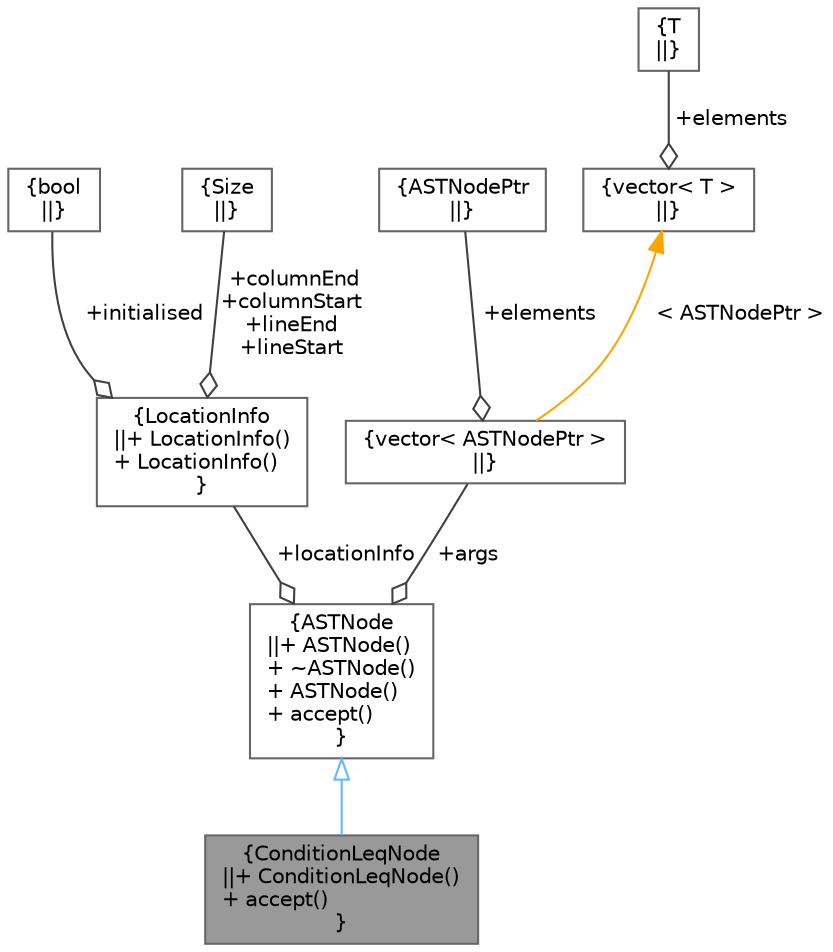 digraph "ConditionLeqNode"
{
 // INTERACTIVE_SVG=YES
 // LATEX_PDF_SIZE
  bgcolor="transparent";
  edge [fontname=Helvetica,fontsize=10,labelfontname=Helvetica,labelfontsize=10];
  node [fontname=Helvetica,fontsize=10,shape=box,height=0.2,width=0.4];
  Node1 [label="{ConditionLeqNode\n||+ ConditionLeqNode()\l+ accept()\l}",height=0.2,width=0.4,color="gray40", fillcolor="grey60", style="filled", fontcolor="black",tooltip=" "];
  Node2 -> Node1 [dir="back",color="steelblue1",style="solid",arrowtail="onormal"];
  Node2 [label="{ASTNode\n||+ ASTNode()\l+ ~ASTNode()\l+ ASTNode()\l+ accept()\l}",height=0.2,width=0.4,color="gray40", fillcolor="white", style="filled",URL="$structore_1_1data_1_1_a_s_t_node.html",tooltip=" "];
  Node3 -> Node2 [color="grey25",style="solid",label=" +locationInfo" ,arrowhead="odiamond"];
  Node3 [label="{LocationInfo\n||+ LocationInfo()\l+ LocationInfo()\l}",height=0.2,width=0.4,color="gray40", fillcolor="white", style="filled",URL="$structore_1_1data_1_1_location_info.html",tooltip=" "];
  Node4 -> Node3 [color="grey25",style="solid",label=" +initialised" ,arrowhead="odiamond"];
  Node4 [label="{bool\n||}",height=0.2,width=0.4,color="gray40", fillcolor="white", style="filled",URL="$classbool.html",tooltip=" "];
  Node5 -> Node3 [color="grey25",style="solid",label=" +columnEnd\n+columnStart\n+lineEnd\n+lineStart" ,arrowhead="odiamond"];
  Node5 [label="{Size\n||}",height=0.2,width=0.4,color="gray40", fillcolor="white", style="filled",tooltip=" "];
  Node6 -> Node2 [color="grey25",style="solid",label=" +args" ,arrowhead="odiamond"];
  Node6 [label="{vector\< ASTNodePtr \>\n||}",height=0.2,width=0.4,color="gray40", fillcolor="white", style="filled",tooltip=" "];
  Node7 -> Node6 [color="grey25",style="solid",label=" +elements" ,arrowhead="odiamond"];
  Node7 [label="{ASTNodePtr\n||}",height=0.2,width=0.4,color="gray40", fillcolor="white", style="filled",tooltip=" "];
  Node8 -> Node6 [dir="back",color="orange",style="solid",label=" \< ASTNodePtr \>" ];
  Node8 [label="{vector\< T \>\n||}",height=0.2,width=0.4,color="gray40", fillcolor="white", style="filled",tooltip=" "];
  Node9 -> Node8 [color="grey25",style="solid",label=" +elements" ,arrowhead="odiamond"];
  Node9 [label="{T\n||}",height=0.2,width=0.4,color="gray40", fillcolor="white", style="filled",tooltip=" "];
}
